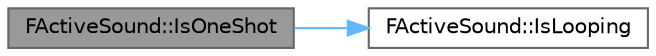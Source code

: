 digraph "FActiveSound::IsOneShot"
{
 // INTERACTIVE_SVG=YES
 // LATEX_PDF_SIZE
  bgcolor="transparent";
  edge [fontname=Helvetica,fontsize=10,labelfontname=Helvetica,labelfontsize=10];
  node [fontname=Helvetica,fontsize=10,shape=box,height=0.2,width=0.4];
  rankdir="LR";
  Node1 [id="Node000001",label="FActiveSound::IsOneShot",height=0.2,width=0.4,color="gray40", fillcolor="grey60", style="filled", fontcolor="black",tooltip="Whether or not the active sound a one-shot sound."];
  Node1 -> Node2 [id="edge1_Node000001_Node000002",color="steelblue1",style="solid",tooltip=" "];
  Node2 [id="Node000002",label="FActiveSound::IsLooping",height=0.2,width=0.4,color="grey40", fillcolor="white", style="filled",URL="$d1/d1d/structFActiveSound.html#a3a8eea195c54bbe49e755dd140291115",tooltip="Whether or not the active sound is a looping sound."];
}
